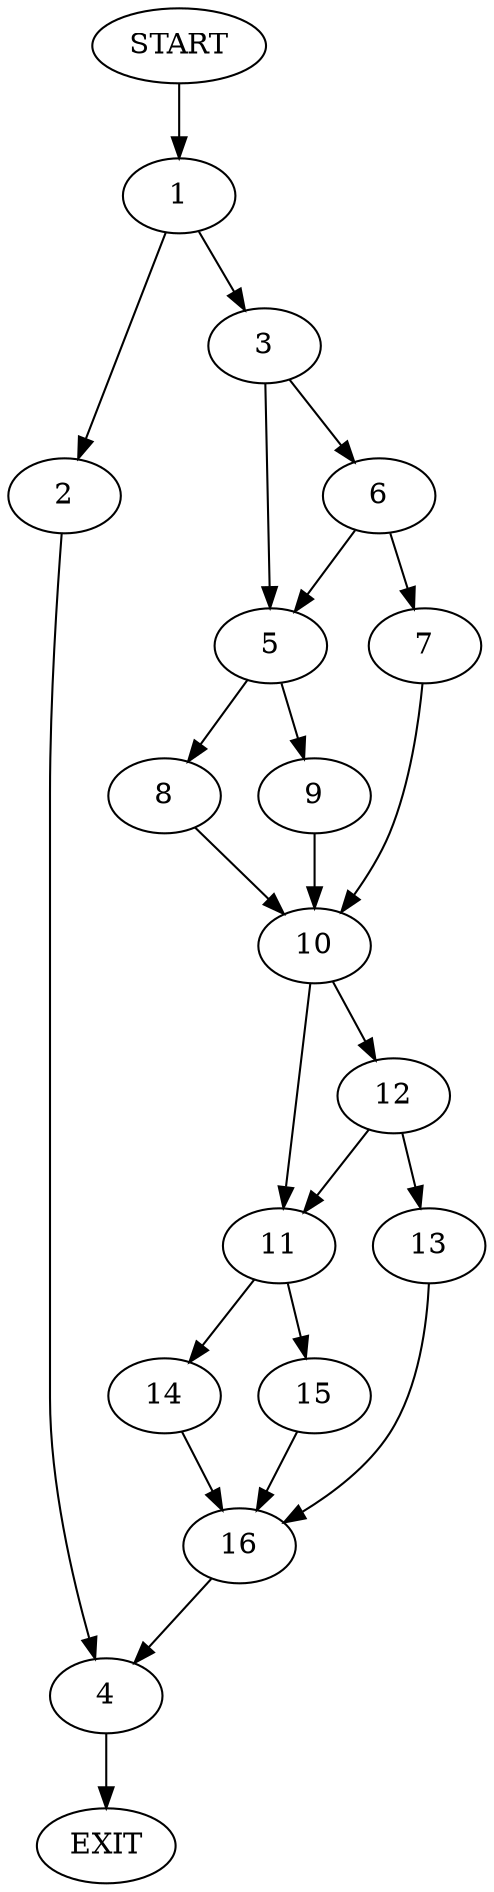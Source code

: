 digraph {
0 [label="START"]
17 [label="EXIT"]
0 -> 1
1 -> 2
1 -> 3
2 -> 4
3 -> 5
3 -> 6
6 -> 7
6 -> 5
5 -> 8
5 -> 9
7 -> 10
10 -> 11
10 -> 12
8 -> 10
9 -> 10
12 -> 11
12 -> 13
11 -> 14
11 -> 15
13 -> 16
16 -> 4
14 -> 16
15 -> 16
4 -> 17
}
